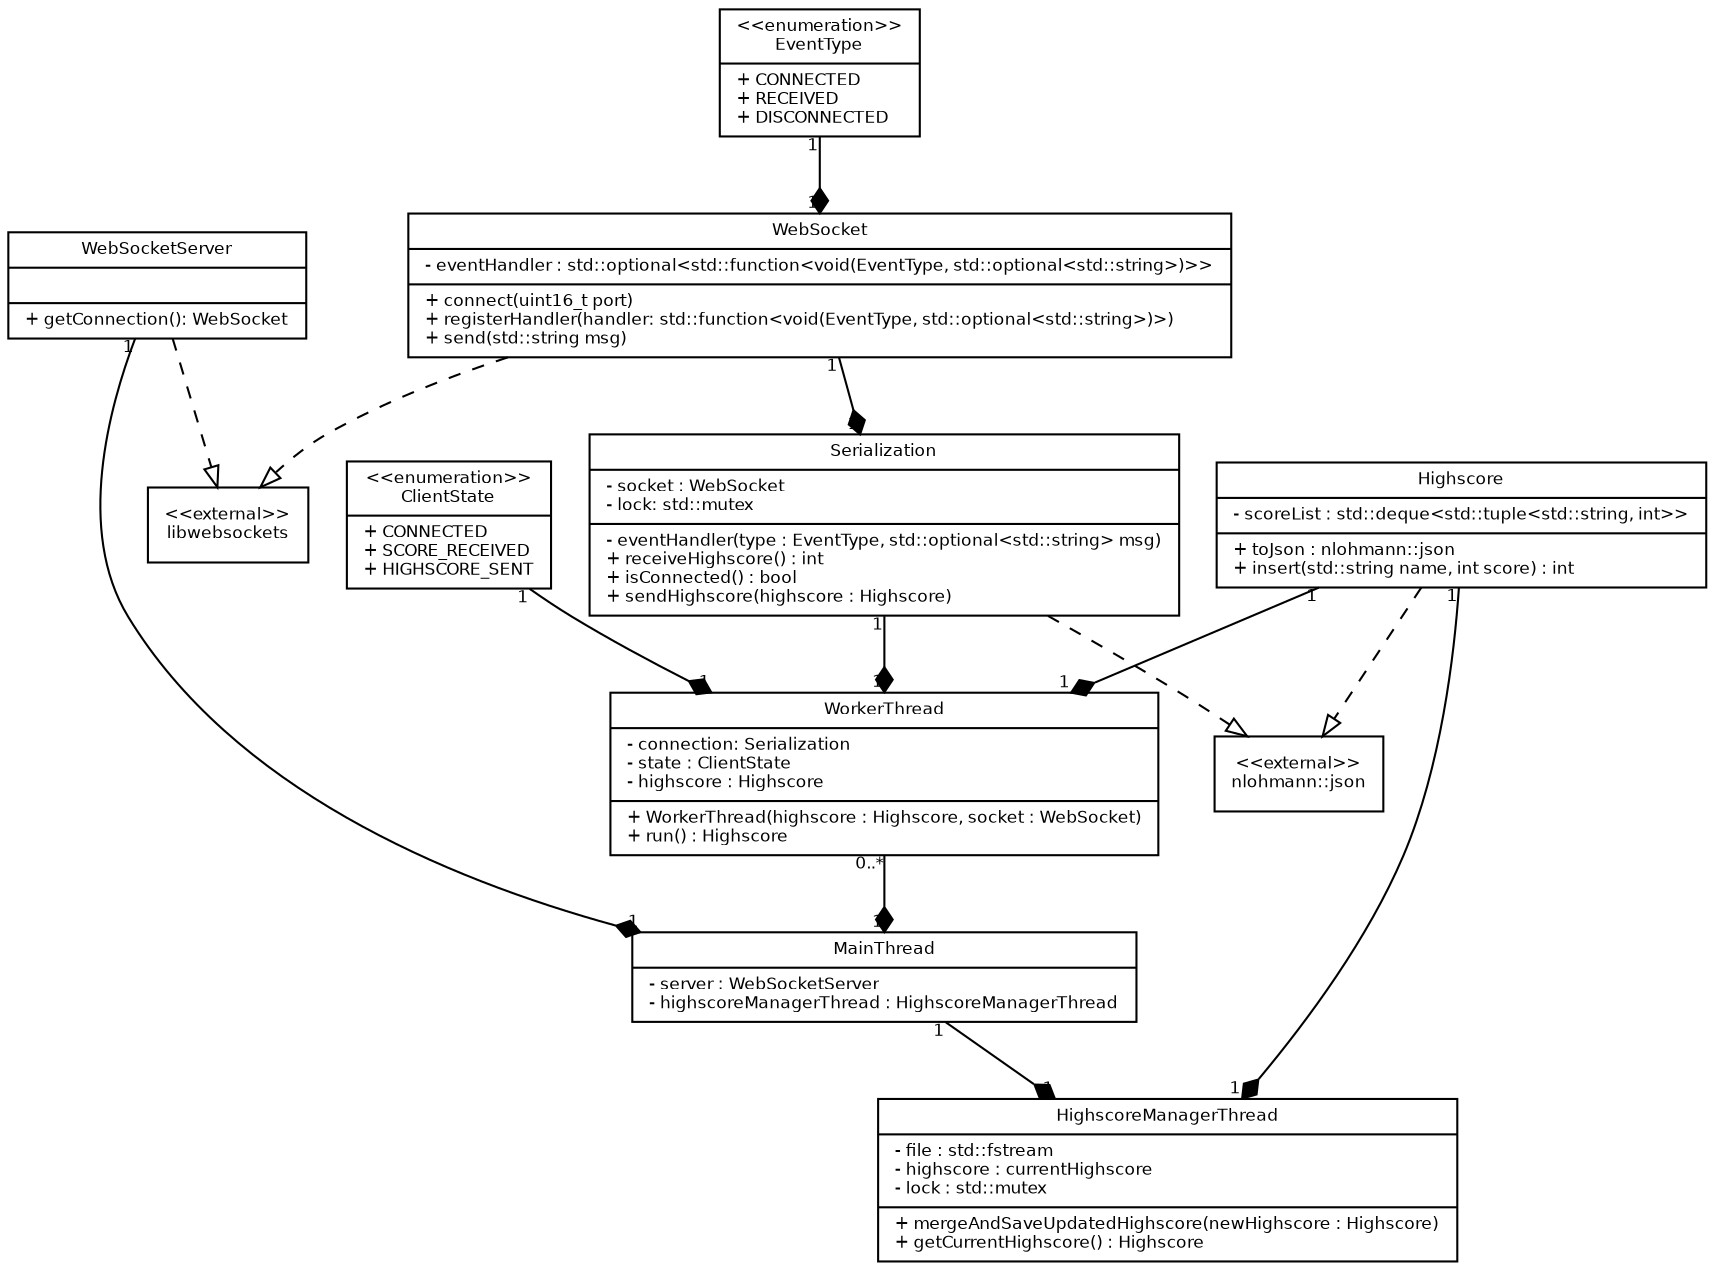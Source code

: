 digraph G {
    fontname = "Bitstream Vera Sans"
    fontsize = 8

    node [
        fontname = "Bitstream Vera Sans"
        fontsize = 8
        shape = "record"
    ]

    edge [
        fontname = "Bitstream Vera Sans"
        fontsize = 8
    ]

    MainThread [
        label = "{MainThread|- server : WebSocketServer\l- highscoreManagerThread : HighscoreManagerThread\l}"
    ]

    WorkerThread [
        label = "{WorkerThread|- connection: Serialization\l- state : ClientState\l- highscore : Highscore\l|+ WorkerThread(highscore : Highscore, socket : WebSocket)\l+ run() : Highscore\l}"
    ]

    ClientState [
        label = "{\<\<enumeration\>\>\nClientState|+ CONNECTED\l+ SCORE_RECEIVED\l+ HIGHSCORE_SENT\l}"
    ]

    WebSocketServer [
        label = "{WebSocketServer||+ getConnection(): WebSocket\l}"
    ]

    WebSocket [
        label = "{WebSocket|- eventHandler : std::optional\<std::function\<void(EventType, std::optional\<std::string\>)\>\>|+ connect(uint16_t port)\l+ registerHandler(handler: std::function\<void(EventType, std::optional\<std::string\>)\>)\l+ send(std::string msg)\l}"
    ]

    EventType [
        label = "{\<\<enumeration\>\>\nEventType|+ CONNECTED\l+ RECEIVED\l+ DISCONNECTED\l}"
    ]

    Serialization [
        label = "{Serialization|- socket : WebSocket\l- lock: std::mutex\l|- eventHandler(type : EventType, std::optional\<std::string\> msg)\l+ receiveHighscore() : int\l+ isConnected() : bool\l+ sendHighscore(highscore : Highscore)\l}" 
    ]

    LibWebSockets [
        label = "{\<\<external\>\>\nlibwebsockets}"
    ]

    json [
        label = "{\<\<external\>\>\nnlohmann::json}"
    ]

    Highscore [
        label = "{Highscore|- scoreList : std::deque\<std::tuple\<std::string, int\>\>|+ toJson : nlohmann::json\l+ insert(std::string name, int score) : int\l}"
    ]

    HighscoreManagerThread [
        label = "{HighscoreManagerThread|- file : std::fstream\l- highscore : currentHighscore\l- lock : std::mutex\l|+ mergeAndSaveUpdatedHighscore(newHighscore : Highscore)\l+ getCurrentHighscore() : Highscore\l}"
    ]
    
    WorkerThread -> MainThread [
        arrowhead = "diamond"

        taillabel = "0..*"
        headlabel = "1"
    ]
    WebSocketServer -> MainThread [
        arrowhead = "diamond"

        taillabel = "1"
        headlabel = "1"
    ]
    ClientState -> WorkerThread [
        arrowhead = "diamond"

        taillabel = "1"
        headlabel = "1"
    ]
    WebSocket -> Serialization [
        arrowhead = "diamond"

        taillabel = "1"
        headlabel = "1"
    ]
    EventType -> WebSocket[
        arrowhead = "diamond"

        taillabel = "1"
        headlabel = "1"
    ]
    Serialization -> WorkerThread [
        arrowhead = "diamond"

        taillabel = "1"
        headlabel = "1"
    ]
    Highscore -> WorkerThread [
        arrowhead = "diamond"

        taillabel = "1"
        headlabel = "1"
    ]
    Highscore -> HighscoreManagerThread [
        arrowhead = "diamond"

        taillabel = "1"
        headlabel = "1"
    ]
    MainThread -> HighscoreManagerThread[
        arrowhead = "diamond"

        taillabel = "1"
        headlabel = "1"
    ]
    WebSocket -> LibWebSockets [
        arrowhead = "onormal"
        style = "dashed"
    ]
    WebSocketServer -> LibWebSockets [
        arrowhead = "onormal"
        style = "dashed"
    ]
    Serialization -> json [
        arrowhead = "onormal"
        style = "dashed"
    ]
    Highscore -> json [
        arrowhead = "onormal"
        style = "dashed"
    ]
}    
